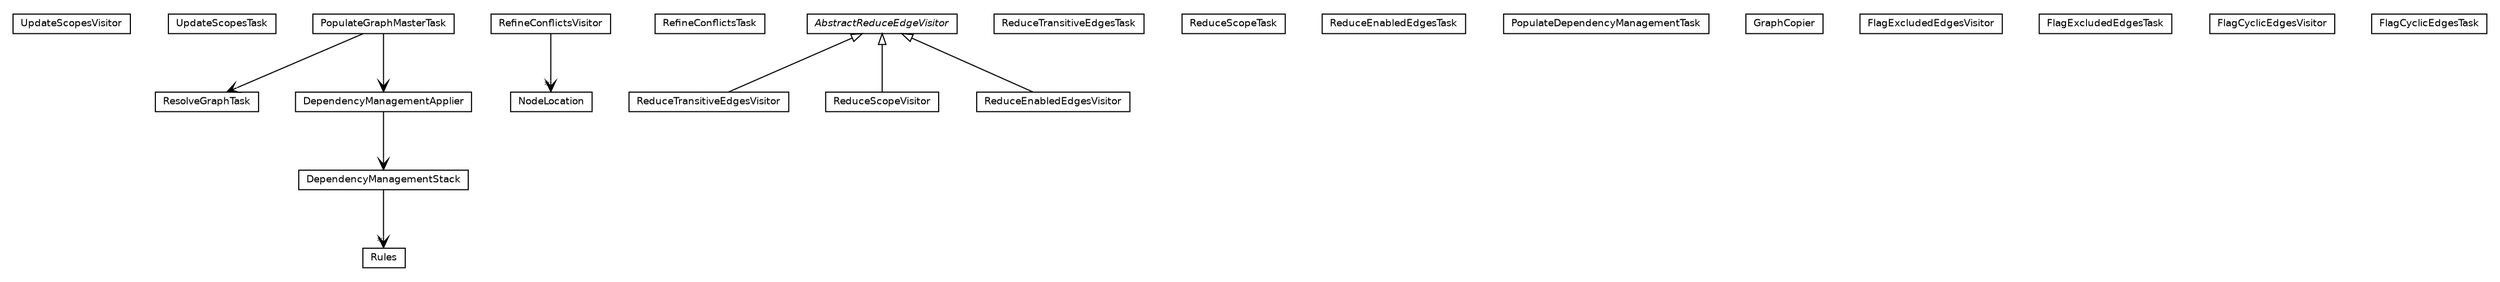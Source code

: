 #!/usr/local/bin/dot
#
# Class diagram 
# Generated by UmlGraph version 4.6 (http://www.spinellis.gr/sw/umlgraph)
#

digraph G {
	edge [fontname="Helvetica",fontsize=10,labelfontname="Helvetica",labelfontsize=10];
	node [fontname="Helvetica",fontsize=10,shape=plaintext];
	// org.apache.maven.archiva.dependency.graph.tasks.UpdateScopesVisitor
	c18708 [label=<<table border="0" cellborder="1" cellspacing="0" cellpadding="2" port="p" href="./UpdateScopesVisitor.html">
		<tr><td><table border="0" cellspacing="0" cellpadding="1">
			<tr><td> UpdateScopesVisitor </td></tr>
		</table></td></tr>
		</table>>, fontname="Helvetica", fontcolor="black", fontsize=9.0];
	// org.apache.maven.archiva.dependency.graph.tasks.UpdateScopesTask
	c18709 [label=<<table border="0" cellborder="1" cellspacing="0" cellpadding="2" port="p" href="./UpdateScopesTask.html">
		<tr><td><table border="0" cellspacing="0" cellpadding="1">
			<tr><td> UpdateScopesTask </td></tr>
		</table></td></tr>
		</table>>, fontname="Helvetica", fontcolor="black", fontsize=9.0];
	// org.apache.maven.archiva.dependency.graph.tasks.ResolveGraphTask
	c18710 [label=<<table border="0" cellborder="1" cellspacing="0" cellpadding="2" port="p" href="./ResolveGraphTask.html">
		<tr><td><table border="0" cellspacing="0" cellpadding="1">
			<tr><td> ResolveGraphTask </td></tr>
		</table></td></tr>
		</table>>, fontname="Helvetica", fontcolor="black", fontsize=9.0];
	// org.apache.maven.archiva.dependency.graph.tasks.RefineConflictsVisitor
	c18711 [label=<<table border="0" cellborder="1" cellspacing="0" cellpadding="2" port="p" href="./RefineConflictsVisitor.html">
		<tr><td><table border="0" cellspacing="0" cellpadding="1">
			<tr><td> RefineConflictsVisitor </td></tr>
		</table></td></tr>
		</table>>, fontname="Helvetica", fontcolor="black", fontsize=9.0];
	// org.apache.maven.archiva.dependency.graph.tasks.RefineConflictsTask
	c18712 [label=<<table border="0" cellborder="1" cellspacing="0" cellpadding="2" port="p" href="./RefineConflictsTask.html">
		<tr><td><table border="0" cellspacing="0" cellpadding="1">
			<tr><td> RefineConflictsTask </td></tr>
		</table></td></tr>
		</table>>, fontname="Helvetica", fontcolor="black", fontsize=9.0];
	// org.apache.maven.archiva.dependency.graph.tasks.ReduceTransitiveEdgesVisitor
	c18713 [label=<<table border="0" cellborder="1" cellspacing="0" cellpadding="2" port="p" href="./ReduceTransitiveEdgesVisitor.html">
		<tr><td><table border="0" cellspacing="0" cellpadding="1">
			<tr><td> ReduceTransitiveEdgesVisitor </td></tr>
		</table></td></tr>
		</table>>, fontname="Helvetica", fontcolor="black", fontsize=9.0];
	// org.apache.maven.archiva.dependency.graph.tasks.ReduceTransitiveEdgesTask
	c18714 [label=<<table border="0" cellborder="1" cellspacing="0" cellpadding="2" port="p" href="./ReduceTransitiveEdgesTask.html">
		<tr><td><table border="0" cellspacing="0" cellpadding="1">
			<tr><td> ReduceTransitiveEdgesTask </td></tr>
		</table></td></tr>
		</table>>, fontname="Helvetica", fontcolor="black", fontsize=9.0];
	// org.apache.maven.archiva.dependency.graph.tasks.ReduceScopeVisitor
	c18715 [label=<<table border="0" cellborder="1" cellspacing="0" cellpadding="2" port="p" href="./ReduceScopeVisitor.html">
		<tr><td><table border="0" cellspacing="0" cellpadding="1">
			<tr><td> ReduceScopeVisitor </td></tr>
		</table></td></tr>
		</table>>, fontname="Helvetica", fontcolor="black", fontsize=9.0];
	// org.apache.maven.archiva.dependency.graph.tasks.ReduceScopeTask
	c18716 [label=<<table border="0" cellborder="1" cellspacing="0" cellpadding="2" port="p" href="./ReduceScopeTask.html">
		<tr><td><table border="0" cellspacing="0" cellpadding="1">
			<tr><td> ReduceScopeTask </td></tr>
		</table></td></tr>
		</table>>, fontname="Helvetica", fontcolor="black", fontsize=9.0];
	// org.apache.maven.archiva.dependency.graph.tasks.ReduceEnabledEdgesVisitor
	c18717 [label=<<table border="0" cellborder="1" cellspacing="0" cellpadding="2" port="p" href="./ReduceEnabledEdgesVisitor.html">
		<tr><td><table border="0" cellspacing="0" cellpadding="1">
			<tr><td> ReduceEnabledEdgesVisitor </td></tr>
		</table></td></tr>
		</table>>, fontname="Helvetica", fontcolor="black", fontsize=9.0];
	// org.apache.maven.archiva.dependency.graph.tasks.ReduceEnabledEdgesTask
	c18718 [label=<<table border="0" cellborder="1" cellspacing="0" cellpadding="2" port="p" href="./ReduceEnabledEdgesTask.html">
		<tr><td><table border="0" cellspacing="0" cellpadding="1">
			<tr><td> ReduceEnabledEdgesTask </td></tr>
		</table></td></tr>
		</table>>, fontname="Helvetica", fontcolor="black", fontsize=9.0];
	// org.apache.maven.archiva.dependency.graph.tasks.PopulateGraphMasterTask
	c18719 [label=<<table border="0" cellborder="1" cellspacing="0" cellpadding="2" port="p" href="./PopulateGraphMasterTask.html">
		<tr><td><table border="0" cellspacing="0" cellpadding="1">
			<tr><td> PopulateGraphMasterTask </td></tr>
		</table></td></tr>
		</table>>, fontname="Helvetica", fontcolor="black", fontsize=9.0];
	// org.apache.maven.archiva.dependency.graph.tasks.PopulateDependencyManagementTask
	c18720 [label=<<table border="0" cellborder="1" cellspacing="0" cellpadding="2" port="p" href="./PopulateDependencyManagementTask.html">
		<tr><td><table border="0" cellspacing="0" cellpadding="1">
			<tr><td> PopulateDependencyManagementTask </td></tr>
		</table></td></tr>
		</table>>, fontname="Helvetica", fontcolor="black", fontsize=9.0];
	// org.apache.maven.archiva.dependency.graph.tasks.GraphCopier
	c18721 [label=<<table border="0" cellborder="1" cellspacing="0" cellpadding="2" port="p" href="./GraphCopier.html">
		<tr><td><table border="0" cellspacing="0" cellpadding="1">
			<tr><td> GraphCopier </td></tr>
		</table></td></tr>
		</table>>, fontname="Helvetica", fontcolor="black", fontsize=9.0];
	// org.apache.maven.archiva.dependency.graph.tasks.FlagExcludedEdgesVisitor
	c18722 [label=<<table border="0" cellborder="1" cellspacing="0" cellpadding="2" port="p" href="./FlagExcludedEdgesVisitor.html">
		<tr><td><table border="0" cellspacing="0" cellpadding="1">
			<tr><td> FlagExcludedEdgesVisitor </td></tr>
		</table></td></tr>
		</table>>, fontname="Helvetica", fontcolor="black", fontsize=9.0];
	// org.apache.maven.archiva.dependency.graph.tasks.FlagExcludedEdgesTask
	c18723 [label=<<table border="0" cellborder="1" cellspacing="0" cellpadding="2" port="p" href="./FlagExcludedEdgesTask.html">
		<tr><td><table border="0" cellspacing="0" cellpadding="1">
			<tr><td> FlagExcludedEdgesTask </td></tr>
		</table></td></tr>
		</table>>, fontname="Helvetica", fontcolor="black", fontsize=9.0];
	// org.apache.maven.archiva.dependency.graph.tasks.FlagCyclicEdgesVisitor
	c18724 [label=<<table border="0" cellborder="1" cellspacing="0" cellpadding="2" port="p" href="./FlagCyclicEdgesVisitor.html">
		<tr><td><table border="0" cellspacing="0" cellpadding="1">
			<tr><td> FlagCyclicEdgesVisitor </td></tr>
		</table></td></tr>
		</table>>, fontname="Helvetica", fontcolor="black", fontsize=9.0];
	// org.apache.maven.archiva.dependency.graph.tasks.FlagCyclicEdgesTask
	c18725 [label=<<table border="0" cellborder="1" cellspacing="0" cellpadding="2" port="p" href="./FlagCyclicEdgesTask.html">
		<tr><td><table border="0" cellspacing="0" cellpadding="1">
			<tr><td> FlagCyclicEdgesTask </td></tr>
		</table></td></tr>
		</table>>, fontname="Helvetica", fontcolor="black", fontsize=9.0];
	// org.apache.maven.archiva.dependency.graph.tasks.DependencyManagementStack
	c18726 [label=<<table border="0" cellborder="1" cellspacing="0" cellpadding="2" port="p" href="./DependencyManagementStack.html">
		<tr><td><table border="0" cellspacing="0" cellpadding="1">
			<tr><td> DependencyManagementStack </td></tr>
		</table></td></tr>
		</table>>, fontname="Helvetica", fontcolor="black", fontsize=9.0];
	// org.apache.maven.archiva.dependency.graph.tasks.DependencyManagementStack.Rules
	c18727 [label=<<table border="0" cellborder="1" cellspacing="0" cellpadding="2" port="p" href="./DependencyManagementStack.Rules.html">
		<tr><td><table border="0" cellspacing="0" cellpadding="1">
			<tr><td> Rules </td></tr>
		</table></td></tr>
		</table>>, fontname="Helvetica", fontcolor="black", fontsize=9.0];
	// org.apache.maven.archiva.dependency.graph.tasks.DependencyManagementApplier
	c18728 [label=<<table border="0" cellborder="1" cellspacing="0" cellpadding="2" port="p" href="./DependencyManagementApplier.html">
		<tr><td><table border="0" cellspacing="0" cellpadding="1">
			<tr><td> DependencyManagementApplier </td></tr>
		</table></td></tr>
		</table>>, fontname="Helvetica", fontcolor="black", fontsize=9.0];
	// org.apache.maven.archiva.dependency.graph.tasks.AbstractReduceEdgeVisitor
	c18729 [label=<<table border="0" cellborder="1" cellspacing="0" cellpadding="2" port="p" href="./AbstractReduceEdgeVisitor.html">
		<tr><td><table border="0" cellspacing="0" cellpadding="1">
			<tr><td><font face="Helvetica-Oblique"> AbstractReduceEdgeVisitor </font></td></tr>
		</table></td></tr>
		</table>>, fontname="Helvetica", fontcolor="black", fontsize=9.0];
	//org.apache.maven.archiva.dependency.graph.tasks.ReduceTransitiveEdgesVisitor extends org.apache.maven.archiva.dependency.graph.tasks.AbstractReduceEdgeVisitor
	c18729:p -> c18713:p [dir=back,arrowtail=empty];
	//org.apache.maven.archiva.dependency.graph.tasks.ReduceScopeVisitor extends org.apache.maven.archiva.dependency.graph.tasks.AbstractReduceEdgeVisitor
	c18729:p -> c18715:p [dir=back,arrowtail=empty];
	//org.apache.maven.archiva.dependency.graph.tasks.ReduceEnabledEdgesVisitor extends org.apache.maven.archiva.dependency.graph.tasks.AbstractReduceEdgeVisitor
	c18729:p -> c18717:p [dir=back,arrowtail=empty];
	// org.apache.maven.archiva.dependency.graph.tasks.RefineConflictsVisitor NAVASSOC org.apache.maven.archiva.dependency.graph.tasks.RefineConflictsVisitor.NodeLocation
	c18711:p -> c18804:p [taillabel="", label="", headlabel="*", fontname="Helvetica", fontcolor="black", fontsize=10.0, color="black", arrowhead=open];
	// org.apache.maven.archiva.dependency.graph.tasks.PopulateGraphMasterTask NAVASSOC org.apache.maven.archiva.dependency.graph.tasks.ResolveGraphTask
	c18719:p -> c18710:p [taillabel="", label="", headlabel="", fontname="Helvetica", fontcolor="black", fontsize=10.0, color="black", arrowhead=open];
	// org.apache.maven.archiva.dependency.graph.tasks.PopulateGraphMasterTask NAVASSOC org.apache.maven.archiva.dependency.graph.tasks.DependencyManagementApplier
	c18719:p -> c18728:p [taillabel="", label="", headlabel="", fontname="Helvetica", fontcolor="black", fontsize=10.0, color="black", arrowhead=open];
	// org.apache.maven.archiva.dependency.graph.tasks.DependencyManagementStack NAVASSOC org.apache.maven.archiva.dependency.graph.tasks.DependencyManagementStack.Rules
	c18726:p -> c18727:p [taillabel="", label="", headlabel="*", fontname="Helvetica", fontcolor="black", fontsize=10.0, color="black", arrowhead=open];
	// org.apache.maven.archiva.dependency.graph.tasks.DependencyManagementApplier NAVASSOC org.apache.maven.archiva.dependency.graph.tasks.DependencyManagementStack
	c18728:p -> c18726:p [taillabel="", label="", headlabel="", fontname="Helvetica", fontcolor="black", fontsize=10.0, color="black", arrowhead=open];
	// org.apache.maven.archiva.dependency.graph.tasks.RefineConflictsVisitor.NodeLocation
	c18804 [label=<<table border="0" cellborder="1" cellspacing="0" cellpadding="2" port="p" href="http://java.sun.com/j2se/1.4.2/docs/api/org/apache/maven/archiva/dependency/graph/tasks/RefineConflictsVisitor/NodeLocation.html">
		<tr><td><table border="0" cellspacing="0" cellpadding="1">
			<tr><td> NodeLocation </td></tr>
		</table></td></tr>
		</table>>, fontname="Helvetica", fontcolor="black", fontsize=9.0];
}

